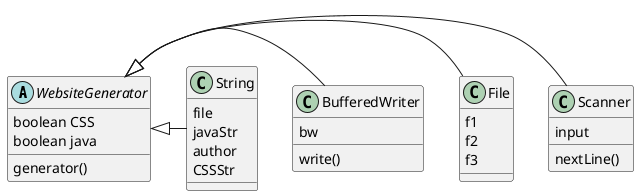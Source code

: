 @startuml
abstract class WebsiteGenerator {
boolean CSS
boolean java
generator()
}

class Scanner {
input
nextLine()
}

class File {
f1
f2
f3
}

class BufferedWriter {
bw
write()
}

class String {
file
javaStr
author
CSSStr
}

WebsiteGenerator <|- Scanner
WebsiteGenerator <|- File
WebsiteGenerator <|- BufferedWriter
WebsiteGenerator <|- String
@enduml